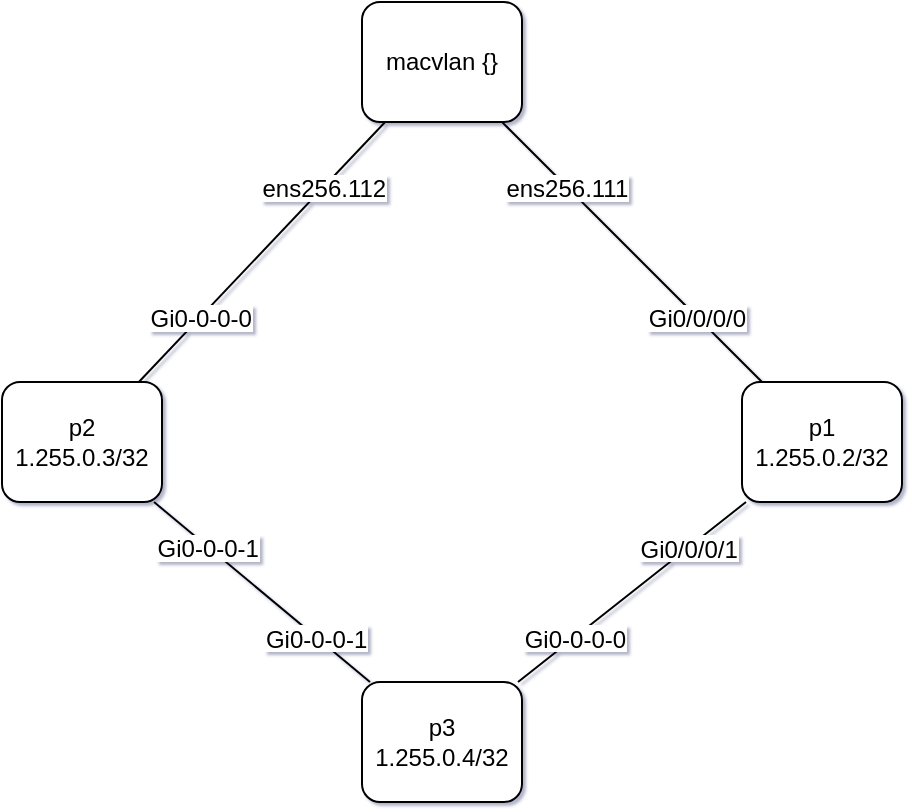 <mxfile type="device" compressed="false">
    <diagram id="Topology" name="Topology">
      <mxGraphModel dx="1000" dy="1000" grid="1" gridSize="10" guides="1" tooltips="1" connect="1" arrows="1" fold="1" page="1" pageScale="1" pageWidth="827" pageHeight="1169" math="0" shadow="1">
        <root>
          <mxCell id="0" />   
          <mxCell id="1" parent="0" />
        <object id="p1" label="p1 1.255.0.2/32">
      <mxCell style="rounded=1;whiteSpace=wrap;html=1;" vertex="1" parent="1">
          <mxGeometry x="410" y="80" width="80" height="60" as="geometry" />
      </mxCell>
    </object><object id="macvlan" label="macvlan {}">
      <mxCell style="rounded=1;whiteSpace=wrap;html=1;" vertex="1" parent="1">
          <mxGeometry x="220" y="-110" width="80" height="60" as="geometry" />
      </mxCell>
    </object><mxCell id="98c2c740f6a1b49c9adaff642d7a0878-src" value="Gi0/0/0/0" style="labelBackgroundColor=#ffffff;;" vertex="1" connectable="0" parent="98c2c740f6a1b49c9adaff642d7a0878">
      <mxGeometry x="-0.5" relative="1" as="geometry">
        <mxPoint as="offset" />
      </mxGeometry>
    </mxCell><mxCell id="98c2c740f6a1b49c9adaff642d7a0878-trgt" value="ens256.111" style="labelBackgroundColor=#ffffff;;" vertex="1" connectable="0" parent="98c2c740f6a1b49c9adaff642d7a0878">
      <mxGeometry x="0.5" relative="-1" as="geometry">
        <mxPoint as="offset" />
      </mxGeometry>
    </mxCell><object id="98c2c740f6a1b49c9adaff642d7a0878" label="" src_label="Gi0/0/0/0" trgt_label="ens256.111" source="p1" target="macvlan">
      <mxCell style="endArrow=none;" edge="1" parent="1" source="p1" target="macvlan">
          <mxGeometry relative="1" as="geometry" />
      </mxCell>
    </object><object id="p2" label="p2 1.255.0.3/32">
      <mxCell style="rounded=1;whiteSpace=wrap;html=1;" vertex="1" parent="1">
          <mxGeometry x="40" y="80" width="80" height="60" as="geometry" />
      </mxCell>
    </object><mxCell id="9be69927715aade5762de81c5b7b0865-src" value="Gi0-0-0-0" style="labelBackgroundColor=#ffffff;;" vertex="1" connectable="0" parent="9be69927715aade5762de81c5b7b0865">
      <mxGeometry x="-0.5" relative="1" as="geometry">
        <mxPoint as="offset" />
      </mxGeometry>
    </mxCell><mxCell id="9be69927715aade5762de81c5b7b0865-trgt" value="ens256.112" style="labelBackgroundColor=#ffffff;;" vertex="1" connectable="0" parent="9be69927715aade5762de81c5b7b0865">
      <mxGeometry x="0.5" relative="-1" as="geometry">
        <mxPoint as="offset" />
      </mxGeometry>
    </mxCell><object id="9be69927715aade5762de81c5b7b0865" label="" src_label="Gi0-0-0-0" trgt_label="ens256.112" source="p2" target="macvlan">
      <mxCell style="endArrow=none;" edge="1" parent="1" source="p2" target="macvlan">
          <mxGeometry relative="1" as="geometry" />
      </mxCell>
    </object><object id="p3" label="p3 1.255.0.4/32">
      <mxCell style="rounded=1;whiteSpace=wrap;html=1;" vertex="1" parent="1">
          <mxGeometry x="220" y="230" width="80" height="60" as="geometry" />
      </mxCell>
    </object><mxCell id="e6d66ea07809f700b9090b62351e07eb-src" value="Gi0/0/0/1" style="labelBackgroundColor=#ffffff;;" vertex="1" connectable="0" parent="e6d66ea07809f700b9090b62351e07eb">
      <mxGeometry x="-0.5" relative="1" as="geometry">
        <mxPoint as="offset" />
      </mxGeometry>
    </mxCell><mxCell id="e6d66ea07809f700b9090b62351e07eb-trgt" value="Gi0-0-0-0" style="labelBackgroundColor=#ffffff;;" vertex="1" connectable="0" parent="e6d66ea07809f700b9090b62351e07eb">
      <mxGeometry x="0.5" relative="-1" as="geometry">
        <mxPoint as="offset" />
      </mxGeometry>
    </mxCell><object id="e6d66ea07809f700b9090b62351e07eb" label="" src_label="Gi0/0/0/1" trgt_label="Gi0-0-0-0" source="p1" target="p3">
      <mxCell style="endArrow=none;" edge="1" parent="1" source="p1" target="p3">
          <mxGeometry relative="1" as="geometry" />
      </mxCell>
    </object><mxCell id="cde05ff3e8d3f89b35e18fd1287fd90f-src" value="Gi0-0-0-1" style="labelBackgroundColor=#ffffff;;" vertex="1" connectable="0" parent="cde05ff3e8d3f89b35e18fd1287fd90f">
      <mxGeometry x="-0.5" relative="1" as="geometry">
        <mxPoint as="offset" />
      </mxGeometry>
    </mxCell><mxCell id="cde05ff3e8d3f89b35e18fd1287fd90f-trgt" value="Gi0-0-0-1" style="labelBackgroundColor=#ffffff;;" vertex="1" connectable="0" parent="cde05ff3e8d3f89b35e18fd1287fd90f">
      <mxGeometry x="0.5" relative="-1" as="geometry">
        <mxPoint as="offset" />
      </mxGeometry>
    </mxCell><object id="cde05ff3e8d3f89b35e18fd1287fd90f" label="" src_label="Gi0-0-0-1" trgt_label="Gi0-0-0-1" source="p2" target="p3">
      <mxCell style="endArrow=none;" edge="1" parent="1" source="p2" target="p3">
          <mxGeometry relative="1" as="geometry" />
      </mxCell>
    </object></root>
      </mxGraphModel>
    </diagram></mxfile>